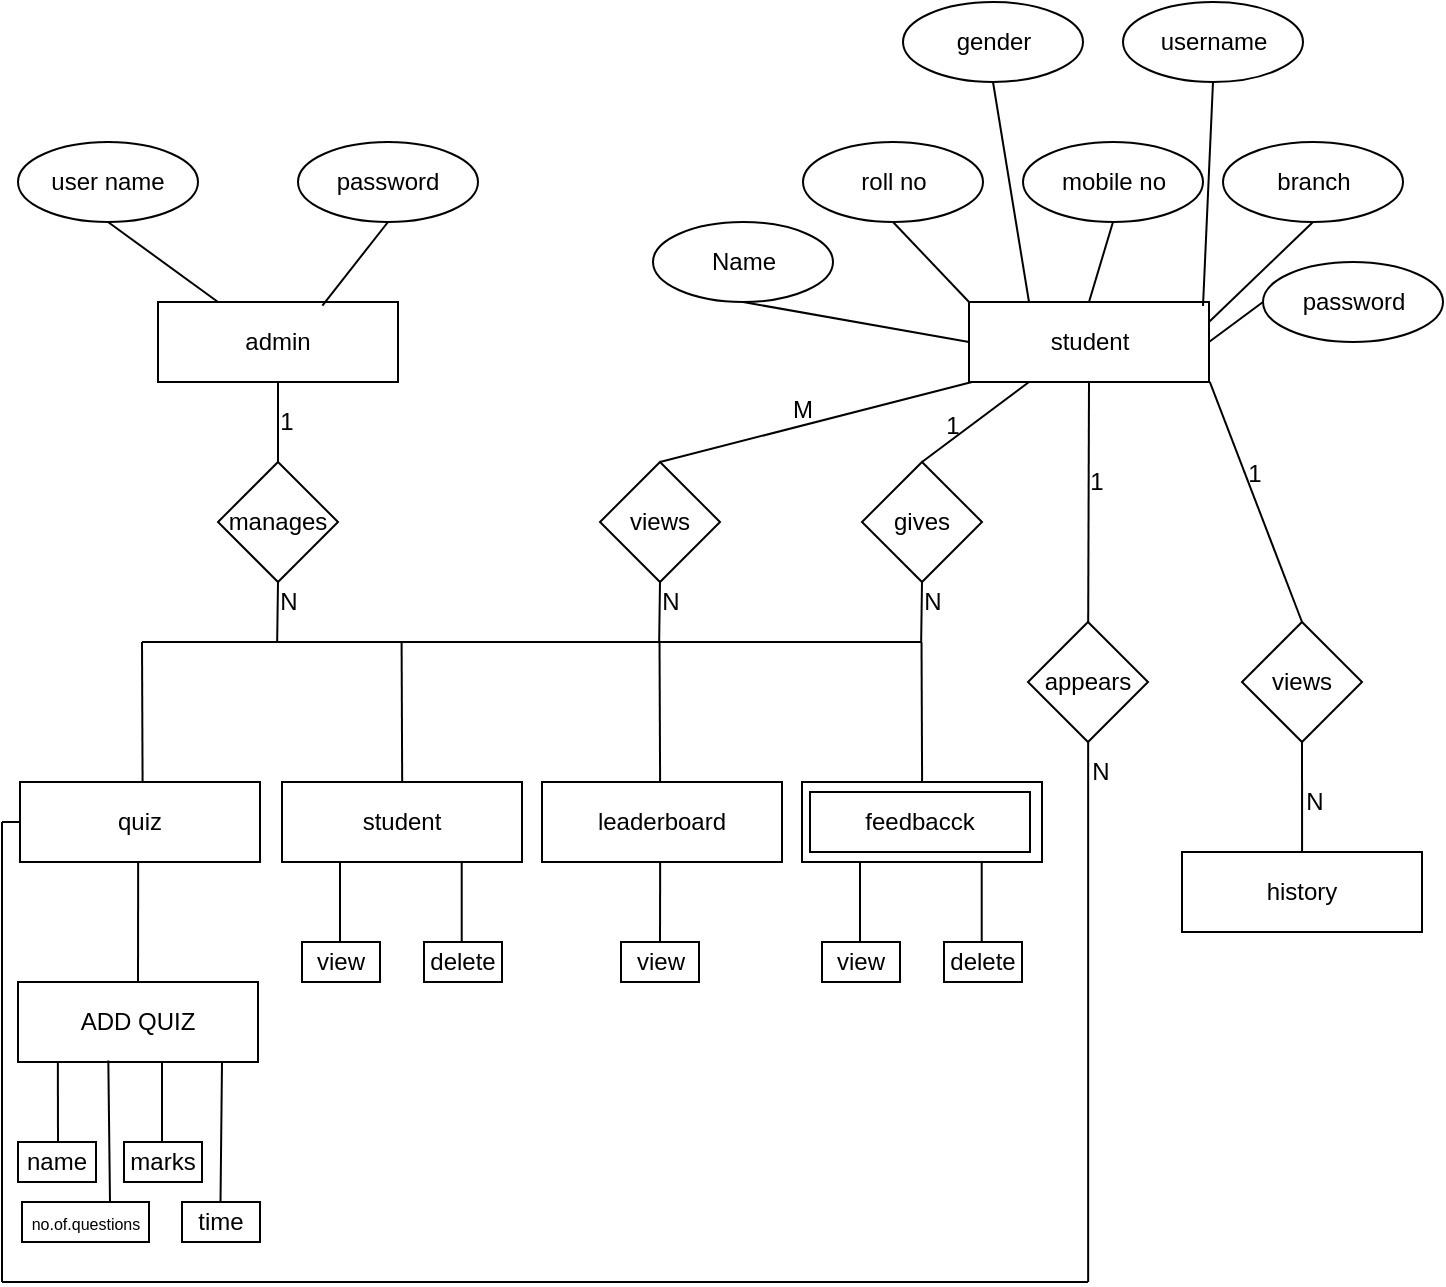 <mxfile version="15.2.9" type="github">
  <diagram id="kgpKYQtTHZ0yAKxKKP6v" name="Page-1">
    <mxGraphModel dx="1351" dy="720" grid="1" gridSize="10" guides="1" tooltips="1" connect="1" arrows="1" fold="1" page="1" pageScale="1" pageWidth="850" pageHeight="1100" math="0" shadow="0">
      <root>
        <mxCell id="0" />
        <mxCell id="1" parent="0" />
        <mxCell id="Yq7Mh-y1mIm_HaebA1xc-1" value="admin" style="rounded=0;whiteSpace=wrap;html=1;labelBackgroundColor=none;fillColor=none;" parent="1" vertex="1">
          <mxGeometry x="198" y="160" width="120" height="40" as="geometry" />
        </mxCell>
        <mxCell id="Yq7Mh-y1mIm_HaebA1xc-2" value="student" style="rounded=0;whiteSpace=wrap;html=1;labelBackgroundColor=none;fillColor=none;" parent="1" vertex="1">
          <mxGeometry x="603.5" y="160" width="120" height="40" as="geometry" />
        </mxCell>
        <mxCell id="Yq7Mh-y1mIm_HaebA1xc-3" value="user name" style="ellipse;whiteSpace=wrap;html=1;labelBackgroundColor=none;fillColor=none;" parent="1" vertex="1">
          <mxGeometry x="128" y="80" width="90" height="40" as="geometry" />
        </mxCell>
        <mxCell id="Yq7Mh-y1mIm_HaebA1xc-4" value="password" style="ellipse;whiteSpace=wrap;html=1;labelBackgroundColor=none;fillColor=none;" parent="1" vertex="1">
          <mxGeometry x="268" y="80" width="90" height="40" as="geometry" />
        </mxCell>
        <mxCell id="Yq7Mh-y1mIm_HaebA1xc-7" value="" style="endArrow=none;html=1;entryX=0.5;entryY=1;entryDx=0;entryDy=0;exitX=0.25;exitY=0;exitDx=0;exitDy=0;labelBackgroundColor=none;" parent="1" source="Yq7Mh-y1mIm_HaebA1xc-1" target="Yq7Mh-y1mIm_HaebA1xc-3" edge="1">
          <mxGeometry width="50" height="50" relative="1" as="geometry">
            <mxPoint x="248" y="160" as="sourcePoint" />
            <mxPoint x="488" y="290" as="targetPoint" />
          </mxGeometry>
        </mxCell>
        <mxCell id="Yq7Mh-y1mIm_HaebA1xc-8" value="" style="endArrow=none;html=1;entryX=0.5;entryY=1;entryDx=0;entryDy=0;exitX=0.685;exitY=0.044;exitDx=0;exitDy=0;exitPerimeter=0;labelBackgroundColor=none;" parent="1" source="Yq7Mh-y1mIm_HaebA1xc-1" target="Yq7Mh-y1mIm_HaebA1xc-4" edge="1">
          <mxGeometry width="50" height="50" relative="1" as="geometry">
            <mxPoint x="238" y="170" as="sourcePoint" />
            <mxPoint x="214.715" y="124.188" as="targetPoint" />
          </mxGeometry>
        </mxCell>
        <mxCell id="Yq7Mh-y1mIm_HaebA1xc-10" value="roll no" style="ellipse;whiteSpace=wrap;html=1;labelBackgroundColor=none;fillColor=none;" parent="1" vertex="1">
          <mxGeometry x="520.5" y="80" width="90" height="40" as="geometry" />
        </mxCell>
        <mxCell id="Yq7Mh-y1mIm_HaebA1xc-16" value="mobile no" style="ellipse;whiteSpace=wrap;html=1;labelBackgroundColor=none;fillColor=none;" parent="1" vertex="1">
          <mxGeometry x="630.5" y="80" width="90" height="40" as="geometry" />
        </mxCell>
        <mxCell id="Yq7Mh-y1mIm_HaebA1xc-17" value="branch" style="ellipse;whiteSpace=wrap;html=1;fillColor=none;" parent="1" vertex="1">
          <mxGeometry x="730.5" y="80" width="90" height="40" as="geometry" />
        </mxCell>
        <mxCell id="Yq7Mh-y1mIm_HaebA1xc-18" value="gender" style="ellipse;whiteSpace=wrap;html=1;labelBackgroundColor=none;fillColor=none;" parent="1" vertex="1">
          <mxGeometry x="570.5" y="10" width="90" height="40" as="geometry" />
        </mxCell>
        <mxCell id="Yq7Mh-y1mIm_HaebA1xc-19" value="password" style="ellipse;whiteSpace=wrap;html=1;fillColor=none;" parent="1" vertex="1">
          <mxGeometry x="750.5" y="140" width="90" height="40" as="geometry" />
        </mxCell>
        <mxCell id="Yq7Mh-y1mIm_HaebA1xc-20" value="username" style="ellipse;whiteSpace=wrap;html=1;labelBackgroundColor=none;fillColor=none;" parent="1" vertex="1">
          <mxGeometry x="680.5" y="10" width="90" height="40" as="geometry" />
        </mxCell>
        <mxCell id="Yq7Mh-y1mIm_HaebA1xc-21" value="Name" style="ellipse;whiteSpace=wrap;html=1;labelBackgroundColor=none;fillColor=none;" parent="1" vertex="1">
          <mxGeometry x="445.5" y="120" width="90" height="40" as="geometry" />
        </mxCell>
        <mxCell id="Yq7Mh-y1mIm_HaebA1xc-26" value="" style="endArrow=none;html=1;entryX=0.5;entryY=1;entryDx=0;entryDy=0;labelBackgroundColor=none;" parent="1" target="Yq7Mh-y1mIm_HaebA1xc-20" edge="1">
          <mxGeometry width="50" height="50" relative="1" as="geometry">
            <mxPoint x="720.5" y="162" as="sourcePoint" />
            <mxPoint x="720.5" y="90" as="targetPoint" />
          </mxGeometry>
        </mxCell>
        <mxCell id="Yq7Mh-y1mIm_HaebA1xc-27" value="" style="endArrow=none;html=1;exitX=0.25;exitY=0;exitDx=0;exitDy=0;entryX=0.5;entryY=1;entryDx=0;entryDy=0;labelBackgroundColor=none;" parent="1" source="Yq7Mh-y1mIm_HaebA1xc-2" target="Yq7Mh-y1mIm_HaebA1xc-18" edge="1">
          <mxGeometry width="50" height="50" relative="1" as="geometry">
            <mxPoint x="620.5" y="172.0" as="sourcePoint" />
            <mxPoint x="620.5" y="60" as="targetPoint" />
          </mxGeometry>
        </mxCell>
        <mxCell id="Yq7Mh-y1mIm_HaebA1xc-28" value="" style="endArrow=none;html=1;entryX=0.5;entryY=1;entryDx=0;entryDy=0;exitX=1;exitY=0.25;exitDx=0;exitDy=0;labelBackgroundColor=none;" parent="1" source="Yq7Mh-y1mIm_HaebA1xc-2" target="Yq7Mh-y1mIm_HaebA1xc-17" edge="1">
          <mxGeometry width="50" height="50" relative="1" as="geometry">
            <mxPoint x="733.06" y="181.96" as="sourcePoint" />
            <mxPoint x="745.5" y="70.0" as="targetPoint" />
          </mxGeometry>
        </mxCell>
        <mxCell id="Yq7Mh-y1mIm_HaebA1xc-29" value="" style="endArrow=none;html=1;entryX=0;entryY=0.5;entryDx=0;entryDy=0;exitX=1;exitY=0.5;exitDx=0;exitDy=0;labelBackgroundColor=none;" parent="1" source="Yq7Mh-y1mIm_HaebA1xc-2" target="Yq7Mh-y1mIm_HaebA1xc-19" edge="1">
          <mxGeometry width="50" height="50" relative="1" as="geometry">
            <mxPoint x="743.06" y="191.96" as="sourcePoint" />
            <mxPoint x="755.5" y="80.0" as="targetPoint" />
          </mxGeometry>
        </mxCell>
        <mxCell id="Yq7Mh-y1mIm_HaebA1xc-30" value="" style="endArrow=none;html=1;entryX=0;entryY=0.5;entryDx=0;entryDy=0;exitX=0.5;exitY=1;exitDx=0;exitDy=0;labelBackgroundColor=none;" parent="1" source="Yq7Mh-y1mIm_HaebA1xc-21" target="Yq7Mh-y1mIm_HaebA1xc-2" edge="1">
          <mxGeometry width="50" height="50" relative="1" as="geometry">
            <mxPoint x="753.06" y="201.96" as="sourcePoint" />
            <mxPoint x="765.5" y="90.0" as="targetPoint" />
          </mxGeometry>
        </mxCell>
        <mxCell id="Yq7Mh-y1mIm_HaebA1xc-31" value="" style="endArrow=none;html=1;entryX=0.5;entryY=1;entryDx=0;entryDy=0;exitX=0;exitY=0;exitDx=0;exitDy=0;labelBackgroundColor=none;" parent="1" source="Yq7Mh-y1mIm_HaebA1xc-2" target="Yq7Mh-y1mIm_HaebA1xc-10" edge="1">
          <mxGeometry width="50" height="50" relative="1" as="geometry">
            <mxPoint x="763.06" y="211.96" as="sourcePoint" />
            <mxPoint x="775.5" y="100.0" as="targetPoint" />
          </mxGeometry>
        </mxCell>
        <mxCell id="Yq7Mh-y1mIm_HaebA1xc-32" value="" style="endArrow=none;html=1;entryX=0.5;entryY=1;entryDx=0;entryDy=0;exitX=0.5;exitY=0;exitDx=0;exitDy=0;labelBackgroundColor=none;" parent="1" source="Yq7Mh-y1mIm_HaebA1xc-2" target="Yq7Mh-y1mIm_HaebA1xc-16" edge="1">
          <mxGeometry width="50" height="50" relative="1" as="geometry">
            <mxPoint x="773.06" y="221.96" as="sourcePoint" />
            <mxPoint x="785.5" y="110.0" as="targetPoint" />
          </mxGeometry>
        </mxCell>
        <mxCell id="Yq7Mh-y1mIm_HaebA1xc-34" value="quiz" style="rounded=0;whiteSpace=wrap;html=1;labelBackgroundColor=none;fillColor=none;" parent="1" vertex="1">
          <mxGeometry x="129" y="400" width="120" height="40" as="geometry" />
        </mxCell>
        <mxCell id="Yq7Mh-y1mIm_HaebA1xc-35" value="manages" style="rhombus;whiteSpace=wrap;html=1;labelBackgroundColor=none;fillColor=none;" parent="1" vertex="1">
          <mxGeometry x="228" y="240" width="60" height="60" as="geometry" />
        </mxCell>
        <mxCell id="Yq7Mh-y1mIm_HaebA1xc-36" value="" style="endArrow=none;html=1;entryX=0.5;entryY=1;entryDx=0;entryDy=0;exitX=0.5;exitY=0;exitDx=0;exitDy=0;labelBackgroundColor=none;" parent="1" source="Yq7Mh-y1mIm_HaebA1xc-35" target="Yq7Mh-y1mIm_HaebA1xc-1" edge="1">
          <mxGeometry width="50" height="50" relative="1" as="geometry">
            <mxPoint x="300" y="270" as="sourcePoint" />
            <mxPoint x="350" y="220" as="targetPoint" />
          </mxGeometry>
        </mxCell>
        <mxCell id="Yq7Mh-y1mIm_HaebA1xc-38" value="" style="endArrow=none;html=1;exitX=0.5;exitY=0;exitDx=0;exitDy=0;labelBackgroundColor=none;" parent="1" edge="1">
          <mxGeometry width="50" height="50" relative="1" as="geometry">
            <mxPoint x="257.58" y="330" as="sourcePoint" />
            <mxPoint x="258" y="300" as="targetPoint" />
          </mxGeometry>
        </mxCell>
        <mxCell id="Yq7Mh-y1mIm_HaebA1xc-39" value="appears" style="rhombus;whiteSpace=wrap;html=1;labelBackgroundColor=none;fillColor=none;" parent="1" vertex="1">
          <mxGeometry x="633" y="320" width="60" height="60" as="geometry" />
        </mxCell>
        <mxCell id="Yq7Mh-y1mIm_HaebA1xc-41" value="" style="endArrow=none;html=1;entryX=0.5;entryY=1;entryDx=0;entryDy=0;labelBackgroundColor=none;" parent="1" source="Yq7Mh-y1mIm_HaebA1xc-39" target="Yq7Mh-y1mIm_HaebA1xc-2" edge="1">
          <mxGeometry width="50" height="50" relative="1" as="geometry">
            <mxPoint x="420" y="230" as="sourcePoint" />
            <mxPoint x="470" y="180" as="targetPoint" />
          </mxGeometry>
        </mxCell>
        <mxCell id="Yq7Mh-y1mIm_HaebA1xc-44" value="" style="endArrow=none;html=1;exitX=0.5;exitY=0;exitDx=0;exitDy=0;labelBackgroundColor=none;" parent="1" edge="1">
          <mxGeometry width="50" height="50" relative="1" as="geometry">
            <mxPoint x="188" y="500" as="sourcePoint" />
            <mxPoint x="188.08" y="440" as="targetPoint" />
          </mxGeometry>
        </mxCell>
        <mxCell id="Yq7Mh-y1mIm_HaebA1xc-52" value="" style="endArrow=none;html=1;labelBackgroundColor=none;" parent="1" edge="1">
          <mxGeometry width="50" height="50" relative="1" as="geometry">
            <mxPoint x="190" y="330" as="sourcePoint" />
            <mxPoint x="580" y="330" as="targetPoint" />
          </mxGeometry>
        </mxCell>
        <mxCell id="Yq7Mh-y1mIm_HaebA1xc-53" value="" style="endArrow=none;html=1;exitX=0.5;exitY=0;exitDx=0;exitDy=0;labelBackgroundColor=none;" parent="1" edge="1">
          <mxGeometry width="50" height="50" relative="1" as="geometry">
            <mxPoint x="190.29" y="400" as="sourcePoint" />
            <mxPoint x="190" y="330" as="targetPoint" />
          </mxGeometry>
        </mxCell>
        <mxCell id="Yq7Mh-y1mIm_HaebA1xc-54" value="student" style="rounded=0;whiteSpace=wrap;html=1;labelBackgroundColor=none;fillColor=none;" parent="1" vertex="1">
          <mxGeometry x="260" y="400" width="120" height="40" as="geometry" />
        </mxCell>
        <mxCell id="Yq7Mh-y1mIm_HaebA1xc-57" value="leaderboard" style="rounded=0;whiteSpace=wrap;html=1;labelBackgroundColor=none;fillColor=none;" parent="1" vertex="1">
          <mxGeometry x="390" y="400" width="120" height="40" as="geometry" />
        </mxCell>
        <mxCell id="Yq7Mh-y1mIm_HaebA1xc-59" value="" style="endArrow=none;html=1;labelBackgroundColor=none;" parent="1" edge="1">
          <mxGeometry width="50" height="50" relative="1" as="geometry">
            <mxPoint x="449" y="480" as="sourcePoint" />
            <mxPoint x="449.08" y="440" as="targetPoint" />
          </mxGeometry>
        </mxCell>
        <mxCell id="Yq7Mh-y1mIm_HaebA1xc-60" value="" style="rounded=0;whiteSpace=wrap;html=1;labelBackgroundColor=none;fillColor=none;" parent="1" vertex="1">
          <mxGeometry x="520" y="400" width="120" height="40" as="geometry" />
        </mxCell>
        <mxCell id="Yq7Mh-y1mIm_HaebA1xc-63" value="" style="endArrow=none;html=1;entryX=0.5;entryY=1;entryDx=0;entryDy=0;exitX=0.5;exitY=0;exitDx=0;exitDy=0;labelBackgroundColor=none;" parent="1" edge="1">
          <mxGeometry width="50" height="50" relative="1" as="geometry">
            <mxPoint x="148" y="580" as="sourcePoint" />
            <mxPoint x="147.92" y="540" as="targetPoint" />
          </mxGeometry>
        </mxCell>
        <mxCell id="Yq7Mh-y1mIm_HaebA1xc-64" value="ADD QUIZ" style="rounded=0;whiteSpace=wrap;html=1;labelBackgroundColor=none;fillColor=none;" parent="1" vertex="1">
          <mxGeometry x="128" y="500" width="120" height="40" as="geometry" />
        </mxCell>
        <mxCell id="Yq7Mh-y1mIm_HaebA1xc-66" value="" style="endArrow=none;html=1;entryX=0.5;entryY=1;entryDx=0;entryDy=0;exitX=0.5;exitY=0;exitDx=0;exitDy=0;labelBackgroundColor=none;" parent="1" edge="1">
          <mxGeometry width="50" height="50" relative="1" as="geometry">
            <mxPoint x="200.0" y="580" as="sourcePoint" />
            <mxPoint x="200.0" y="540" as="targetPoint" />
          </mxGeometry>
        </mxCell>
        <mxCell id="Yq7Mh-y1mIm_HaebA1xc-70" value="" style="endArrow=none;html=1;entryX=0.343;entryY=0.982;entryDx=0;entryDy=0;exitX=0.5;exitY=0;exitDx=0;exitDy=0;entryPerimeter=0;labelBackgroundColor=none;" parent="1" edge="1">
          <mxGeometry width="50" height="50" relative="1" as="geometry">
            <mxPoint x="174" y="610" as="sourcePoint" />
            <mxPoint x="173.16" y="539.28" as="targetPoint" />
          </mxGeometry>
        </mxCell>
        <mxCell id="Yq7Mh-y1mIm_HaebA1xc-76" value="" style="endArrow=none;html=1;entryX=0.5;entryY=1;entryDx=0;entryDy=0;exitX=0.75;exitY=0;exitDx=0;exitDy=0;labelBackgroundColor=none;" parent="1" edge="1">
          <mxGeometry width="50" height="50" relative="1" as="geometry">
            <mxPoint x="229.25" y="610" as="sourcePoint" />
            <mxPoint x="230" y="540" as="targetPoint" />
          </mxGeometry>
        </mxCell>
        <mxCell id="Yq7Mh-y1mIm_HaebA1xc-80" value="" style="endArrow=none;html=1;entryX=0.5;entryY=1;entryDx=0;entryDy=0;exitX=0.5;exitY=0;exitDx=0;exitDy=0;labelBackgroundColor=none;" parent="1" edge="1">
          <mxGeometry width="50" height="50" relative="1" as="geometry">
            <mxPoint x="289" y="480" as="sourcePoint" />
            <mxPoint x="289" y="440" as="targetPoint" />
          </mxGeometry>
        </mxCell>
        <mxCell id="Yq7Mh-y1mIm_HaebA1xc-81" value="" style="endArrow=none;html=1;entryX=0.5;entryY=1;entryDx=0;entryDy=0;exitX=0.5;exitY=0;exitDx=0;exitDy=0;labelBackgroundColor=none;" parent="1" edge="1">
          <mxGeometry width="50" height="50" relative="1" as="geometry">
            <mxPoint x="349.86" y="480" as="sourcePoint" />
            <mxPoint x="349.86" y="440" as="targetPoint" />
          </mxGeometry>
        </mxCell>
        <mxCell id="Yq7Mh-y1mIm_HaebA1xc-82" value="" style="endArrow=none;html=1;exitX=0.5;exitY=0;exitDx=0;exitDy=0;labelBackgroundColor=none;" parent="1" edge="1">
          <mxGeometry width="50" height="50" relative="1" as="geometry">
            <mxPoint x="320.09" y="400" as="sourcePoint" />
            <mxPoint x="319.8" y="330" as="targetPoint" />
          </mxGeometry>
        </mxCell>
        <mxCell id="Yq7Mh-y1mIm_HaebA1xc-83" value="" style="endArrow=none;html=1;exitX=0.5;exitY=0;exitDx=0;exitDy=0;labelBackgroundColor=none;" parent="1" edge="1">
          <mxGeometry width="50" height="50" relative="1" as="geometry">
            <mxPoint x="449.05" y="400" as="sourcePoint" />
            <mxPoint x="448.76" y="330" as="targetPoint" />
          </mxGeometry>
        </mxCell>
        <mxCell id="Yq7Mh-y1mIm_HaebA1xc-84" value="" style="endArrow=none;html=1;exitX=0.5;exitY=0;exitDx=0;exitDy=0;labelBackgroundColor=none;" parent="1" edge="1">
          <mxGeometry width="50" height="50" relative="1" as="geometry">
            <mxPoint x="580.05" y="400" as="sourcePoint" />
            <mxPoint x="579.76" y="330" as="targetPoint" />
          </mxGeometry>
        </mxCell>
        <mxCell id="Yq7Mh-y1mIm_HaebA1xc-85" value="&lt;span&gt;feedbacck&lt;/span&gt;" style="rounded=0;whiteSpace=wrap;html=1;labelBackgroundColor=none;fillColor=none;" parent="1" vertex="1">
          <mxGeometry x="524" y="405" width="110" height="30" as="geometry" />
        </mxCell>
        <mxCell id="Yq7Mh-y1mIm_HaebA1xc-86" value="view" style="rounded=0;whiteSpace=wrap;html=1;labelBackgroundColor=none;fillColor=none;" parent="1" vertex="1">
          <mxGeometry x="270" y="480" width="39" height="20" as="geometry" />
        </mxCell>
        <mxCell id="Yq7Mh-y1mIm_HaebA1xc-87" value="delete" style="rounded=0;whiteSpace=wrap;html=1;labelBackgroundColor=none;fillColor=none;" parent="1" vertex="1">
          <mxGeometry x="331" y="480" width="39" height="20" as="geometry" />
        </mxCell>
        <mxCell id="Yq7Mh-y1mIm_HaebA1xc-88" value="view" style="rounded=0;whiteSpace=wrap;html=1;labelBackgroundColor=none;fillColor=none;" parent="1" vertex="1">
          <mxGeometry x="429.5" y="480" width="39" height="20" as="geometry" />
        </mxCell>
        <mxCell id="Yq7Mh-y1mIm_HaebA1xc-89" value="" style="endArrow=none;html=1;entryX=0.5;entryY=1;entryDx=0;entryDy=0;exitX=0.5;exitY=0;exitDx=0;exitDy=0;labelBackgroundColor=none;" parent="1" edge="1">
          <mxGeometry width="50" height="50" relative="1" as="geometry">
            <mxPoint x="549" y="480" as="sourcePoint" />
            <mxPoint x="549" y="440" as="targetPoint" />
          </mxGeometry>
        </mxCell>
        <mxCell id="Yq7Mh-y1mIm_HaebA1xc-90" value="" style="endArrow=none;html=1;entryX=0.5;entryY=1;entryDx=0;entryDy=0;exitX=0.5;exitY=0;exitDx=0;exitDy=0;labelBackgroundColor=none;" parent="1" edge="1">
          <mxGeometry width="50" height="50" relative="1" as="geometry">
            <mxPoint x="609.86" y="480" as="sourcePoint" />
            <mxPoint x="609.86" y="440" as="targetPoint" />
          </mxGeometry>
        </mxCell>
        <mxCell id="Yq7Mh-y1mIm_HaebA1xc-91" value="view" style="rounded=0;whiteSpace=wrap;html=1;labelBackgroundColor=none;fillColor=none;" parent="1" vertex="1">
          <mxGeometry x="530" y="480" width="39" height="20" as="geometry" />
        </mxCell>
        <mxCell id="Yq7Mh-y1mIm_HaebA1xc-92" value="delete" style="rounded=0;whiteSpace=wrap;html=1;labelBackgroundColor=none;fillColor=none;" parent="1" vertex="1">
          <mxGeometry x="591" y="480" width="39" height="20" as="geometry" />
        </mxCell>
        <mxCell id="Yq7Mh-y1mIm_HaebA1xc-93" value="name" style="rounded=0;whiteSpace=wrap;html=1;labelBackgroundColor=none;fillColor=none;" parent="1" vertex="1">
          <mxGeometry x="128" y="580" width="39" height="20" as="geometry" />
        </mxCell>
        <mxCell id="Yq7Mh-y1mIm_HaebA1xc-94" value="&lt;font style=&quot;font-size: 8px&quot;&gt;no.of.questions&lt;/font&gt;" style="rounded=0;whiteSpace=wrap;html=1;labelBackgroundColor=none;fillColor=none;" parent="1" vertex="1">
          <mxGeometry x="130" y="610" width="63.5" height="20" as="geometry" />
        </mxCell>
        <mxCell id="Yq7Mh-y1mIm_HaebA1xc-95" value="marks" style="rounded=0;whiteSpace=wrap;html=1;labelBackgroundColor=none;fillColor=none;" parent="1" vertex="1">
          <mxGeometry x="181" y="580" width="39" height="20" as="geometry" />
        </mxCell>
        <mxCell id="Yq7Mh-y1mIm_HaebA1xc-96" value="time" style="rounded=0;whiteSpace=wrap;html=1;labelBackgroundColor=none;fillColor=none;" parent="1" vertex="1">
          <mxGeometry x="210" y="610" width="39" height="20" as="geometry" />
        </mxCell>
        <mxCell id="Yq7Mh-y1mIm_HaebA1xc-99" value="" style="endArrow=none;html=1;entryX=0.5;entryY=1;entryDx=0;entryDy=0;labelBackgroundColor=none;" parent="1" edge="1">
          <mxGeometry width="50" height="50" relative="1" as="geometry">
            <mxPoint x="663.08" y="650" as="sourcePoint" />
            <mxPoint x="663.08" y="380" as="targetPoint" />
          </mxGeometry>
        </mxCell>
        <mxCell id="Yq7Mh-y1mIm_HaebA1xc-100" value="" style="endArrow=none;html=1;labelBackgroundColor=none;" parent="1" edge="1">
          <mxGeometry width="50" height="50" relative="1" as="geometry">
            <mxPoint x="663" y="650" as="sourcePoint" />
            <mxPoint x="120" y="650" as="targetPoint" />
          </mxGeometry>
        </mxCell>
        <mxCell id="Yq7Mh-y1mIm_HaebA1xc-101" value="" style="endArrow=none;html=1;labelBackgroundColor=none;" parent="1" edge="1">
          <mxGeometry width="50" height="50" relative="1" as="geometry">
            <mxPoint x="120" y="650" as="sourcePoint" />
            <mxPoint x="120" y="420" as="targetPoint" />
          </mxGeometry>
        </mxCell>
        <mxCell id="Yq7Mh-y1mIm_HaebA1xc-102" value="" style="endArrow=none;html=1;exitX=0;exitY=0.5;exitDx=0;exitDy=0;labelBackgroundColor=none;" parent="1" source="Yq7Mh-y1mIm_HaebA1xc-34" edge="1">
          <mxGeometry width="50" height="50" relative="1" as="geometry">
            <mxPoint x="190" y="430" as="sourcePoint" />
            <mxPoint x="120" y="420" as="targetPoint" />
          </mxGeometry>
        </mxCell>
        <mxCell id="Yq7Mh-y1mIm_HaebA1xc-103" value="" style="endArrow=none;html=1;exitX=0.5;exitY=0;exitDx=0;exitDy=0;labelBackgroundColor=none;" parent="1" source="Yq7Mh-y1mIm_HaebA1xc-104" edge="1">
          <mxGeometry width="50" height="50" relative="1" as="geometry">
            <mxPoint x="450" y="230" as="sourcePoint" />
            <mxPoint x="605" y="200" as="targetPoint" />
          </mxGeometry>
        </mxCell>
        <mxCell id="Yq7Mh-y1mIm_HaebA1xc-104" value="views" style="rhombus;whiteSpace=wrap;html=1;labelBackgroundColor=none;fillColor=none;" parent="1" vertex="1">
          <mxGeometry x="419" y="240" width="60" height="60" as="geometry" />
        </mxCell>
        <mxCell id="Yq7Mh-y1mIm_HaebA1xc-105" value="" style="endArrow=none;html=1;exitX=0.5;exitY=0;exitDx=0;exitDy=0;labelBackgroundColor=none;" parent="1" edge="1">
          <mxGeometry width="50" height="50" relative="1" as="geometry">
            <mxPoint x="448.58" y="330" as="sourcePoint" />
            <mxPoint x="449" y="300" as="targetPoint" />
          </mxGeometry>
        </mxCell>
        <mxCell id="Yq7Mh-y1mIm_HaebA1xc-106" value="" style="endArrow=none;html=1;exitX=0.5;exitY=0;exitDx=0;exitDy=0;entryX=0.25;entryY=1;entryDx=0;entryDy=0;labelBackgroundColor=none;" parent="1" source="Yq7Mh-y1mIm_HaebA1xc-107" target="Yq7Mh-y1mIm_HaebA1xc-2" edge="1">
          <mxGeometry width="50" height="50" relative="1" as="geometry">
            <mxPoint x="581" y="230" as="sourcePoint" />
            <mxPoint x="736" y="200" as="targetPoint" />
          </mxGeometry>
        </mxCell>
        <mxCell id="Yq7Mh-y1mIm_HaebA1xc-107" value="gives" style="rhombus;whiteSpace=wrap;html=1;labelBackgroundColor=none;fillColor=none;" parent="1" vertex="1">
          <mxGeometry x="550" y="240" width="60" height="60" as="geometry" />
        </mxCell>
        <mxCell id="Yq7Mh-y1mIm_HaebA1xc-108" value="" style="endArrow=none;html=1;exitX=0.5;exitY=0;exitDx=0;exitDy=0;labelBackgroundColor=none;" parent="1" edge="1">
          <mxGeometry width="50" height="50" relative="1" as="geometry">
            <mxPoint x="579.58" y="330" as="sourcePoint" />
            <mxPoint x="580" y="300" as="targetPoint" />
          </mxGeometry>
        </mxCell>
        <mxCell id="Yq7Mh-y1mIm_HaebA1xc-109" value="" style="endArrow=none;html=1;entryX=0.5;entryY=1;entryDx=0;entryDy=0;labelBackgroundColor=none;" parent="1" edge="1">
          <mxGeometry width="50" height="50" relative="1" as="geometry">
            <mxPoint x="770" y="320" as="sourcePoint" />
            <mxPoint x="723.9" y="199.9" as="targetPoint" />
          </mxGeometry>
        </mxCell>
        <mxCell id="Yq7Mh-y1mIm_HaebA1xc-110" value="views" style="rhombus;whiteSpace=wrap;html=1;labelBackgroundColor=none;fillColor=none;" parent="1" vertex="1">
          <mxGeometry x="740" y="320" width="60" height="60" as="geometry" />
        </mxCell>
        <mxCell id="Yq7Mh-y1mIm_HaebA1xc-111" value="history" style="rounded=0;whiteSpace=wrap;html=1;fillColor=none;" parent="1" vertex="1">
          <mxGeometry x="710" y="435" width="120" height="40" as="geometry" />
        </mxCell>
        <mxCell id="Yq7Mh-y1mIm_HaebA1xc-112" value="" style="endArrow=none;html=1;exitX=0.5;exitY=0;exitDx=0;exitDy=0;labelBackgroundColor=none;" parent="1" edge="1">
          <mxGeometry width="50" height="50" relative="1" as="geometry">
            <mxPoint x="770.05" y="435" as="sourcePoint" />
            <mxPoint x="770" y="380" as="targetPoint" />
          </mxGeometry>
        </mxCell>
        <mxCell id="Yq7Mh-y1mIm_HaebA1xc-113" value="1" style="text;html=1;align=center;verticalAlign=middle;resizable=0;points=[];autosize=1;strokeColor=none;fillColor=none;labelBackgroundColor=none;" parent="1" vertex="1">
          <mxGeometry x="252" y="210" width="20" height="20" as="geometry" />
        </mxCell>
        <mxCell id="Yq7Mh-y1mIm_HaebA1xc-114" value="N" style="text;html=1;align=center;verticalAlign=middle;resizable=0;points=[];autosize=1;strokeColor=none;fillColor=none;labelBackgroundColor=none;" parent="1" vertex="1">
          <mxGeometry x="253" y="300" width="20" height="20" as="geometry" />
        </mxCell>
        <mxCell id="Yq7Mh-y1mIm_HaebA1xc-115" value="M" style="text;html=1;align=center;verticalAlign=middle;resizable=0;points=[];autosize=1;strokeColor=none;fillColor=none;rotation=0;labelBackgroundColor=none;" parent="1" vertex="1">
          <mxGeometry x="505" y="204" width="30" height="20" as="geometry" />
        </mxCell>
        <mxCell id="Yq7Mh-y1mIm_HaebA1xc-116" value="N" style="text;html=1;align=center;verticalAlign=middle;resizable=0;points=[];autosize=1;strokeColor=none;fillColor=none;labelBackgroundColor=none;" parent="1" vertex="1">
          <mxGeometry x="443.5" y="300" width="20" height="20" as="geometry" />
        </mxCell>
        <mxCell id="Yq7Mh-y1mIm_HaebA1xc-117" value="N" style="text;html=1;align=center;verticalAlign=middle;resizable=0;points=[];autosize=1;strokeColor=none;fillColor=none;labelBackgroundColor=none;" parent="1" vertex="1">
          <mxGeometry x="574.5" y="300" width="20" height="20" as="geometry" />
        </mxCell>
        <mxCell id="Yq7Mh-y1mIm_HaebA1xc-118" value="1" style="text;html=1;align=center;verticalAlign=middle;resizable=0;points=[];autosize=1;strokeColor=none;fillColor=none;labelBackgroundColor=none;" parent="1" vertex="1">
          <mxGeometry x="584.5" y="212" width="20" height="20" as="geometry" />
        </mxCell>
        <mxCell id="Yq7Mh-y1mIm_HaebA1xc-119" value="1" style="text;html=1;align=center;verticalAlign=middle;resizable=0;points=[];autosize=1;strokeColor=none;fillColor=none;labelBackgroundColor=none;" parent="1" vertex="1">
          <mxGeometry x="656.5" y="240" width="20" height="20" as="geometry" />
        </mxCell>
        <mxCell id="Yq7Mh-y1mIm_HaebA1xc-120" value="N" style="text;html=1;align=center;verticalAlign=middle;resizable=0;points=[];autosize=1;strokeColor=none;fillColor=none;labelBackgroundColor=none;" parent="1" vertex="1">
          <mxGeometry x="658.5" y="385" width="20" height="20" as="geometry" />
        </mxCell>
        <mxCell id="Yq7Mh-y1mIm_HaebA1xc-121" value="1" style="text;html=1;align=center;verticalAlign=middle;resizable=0;points=[];autosize=1;strokeColor=none;fillColor=none;labelBackgroundColor=none;" parent="1" vertex="1">
          <mxGeometry x="735.5" y="236" width="20" height="20" as="geometry" />
        </mxCell>
        <mxCell id="Yq7Mh-y1mIm_HaebA1xc-122" value="N" style="text;html=1;align=center;verticalAlign=middle;resizable=0;points=[];autosize=1;strokeColor=none;fillColor=none;labelBackgroundColor=none;" parent="1" vertex="1">
          <mxGeometry x="765.5" y="400" width="20" height="20" as="geometry" />
        </mxCell>
      </root>
    </mxGraphModel>
  </diagram>
</mxfile>
